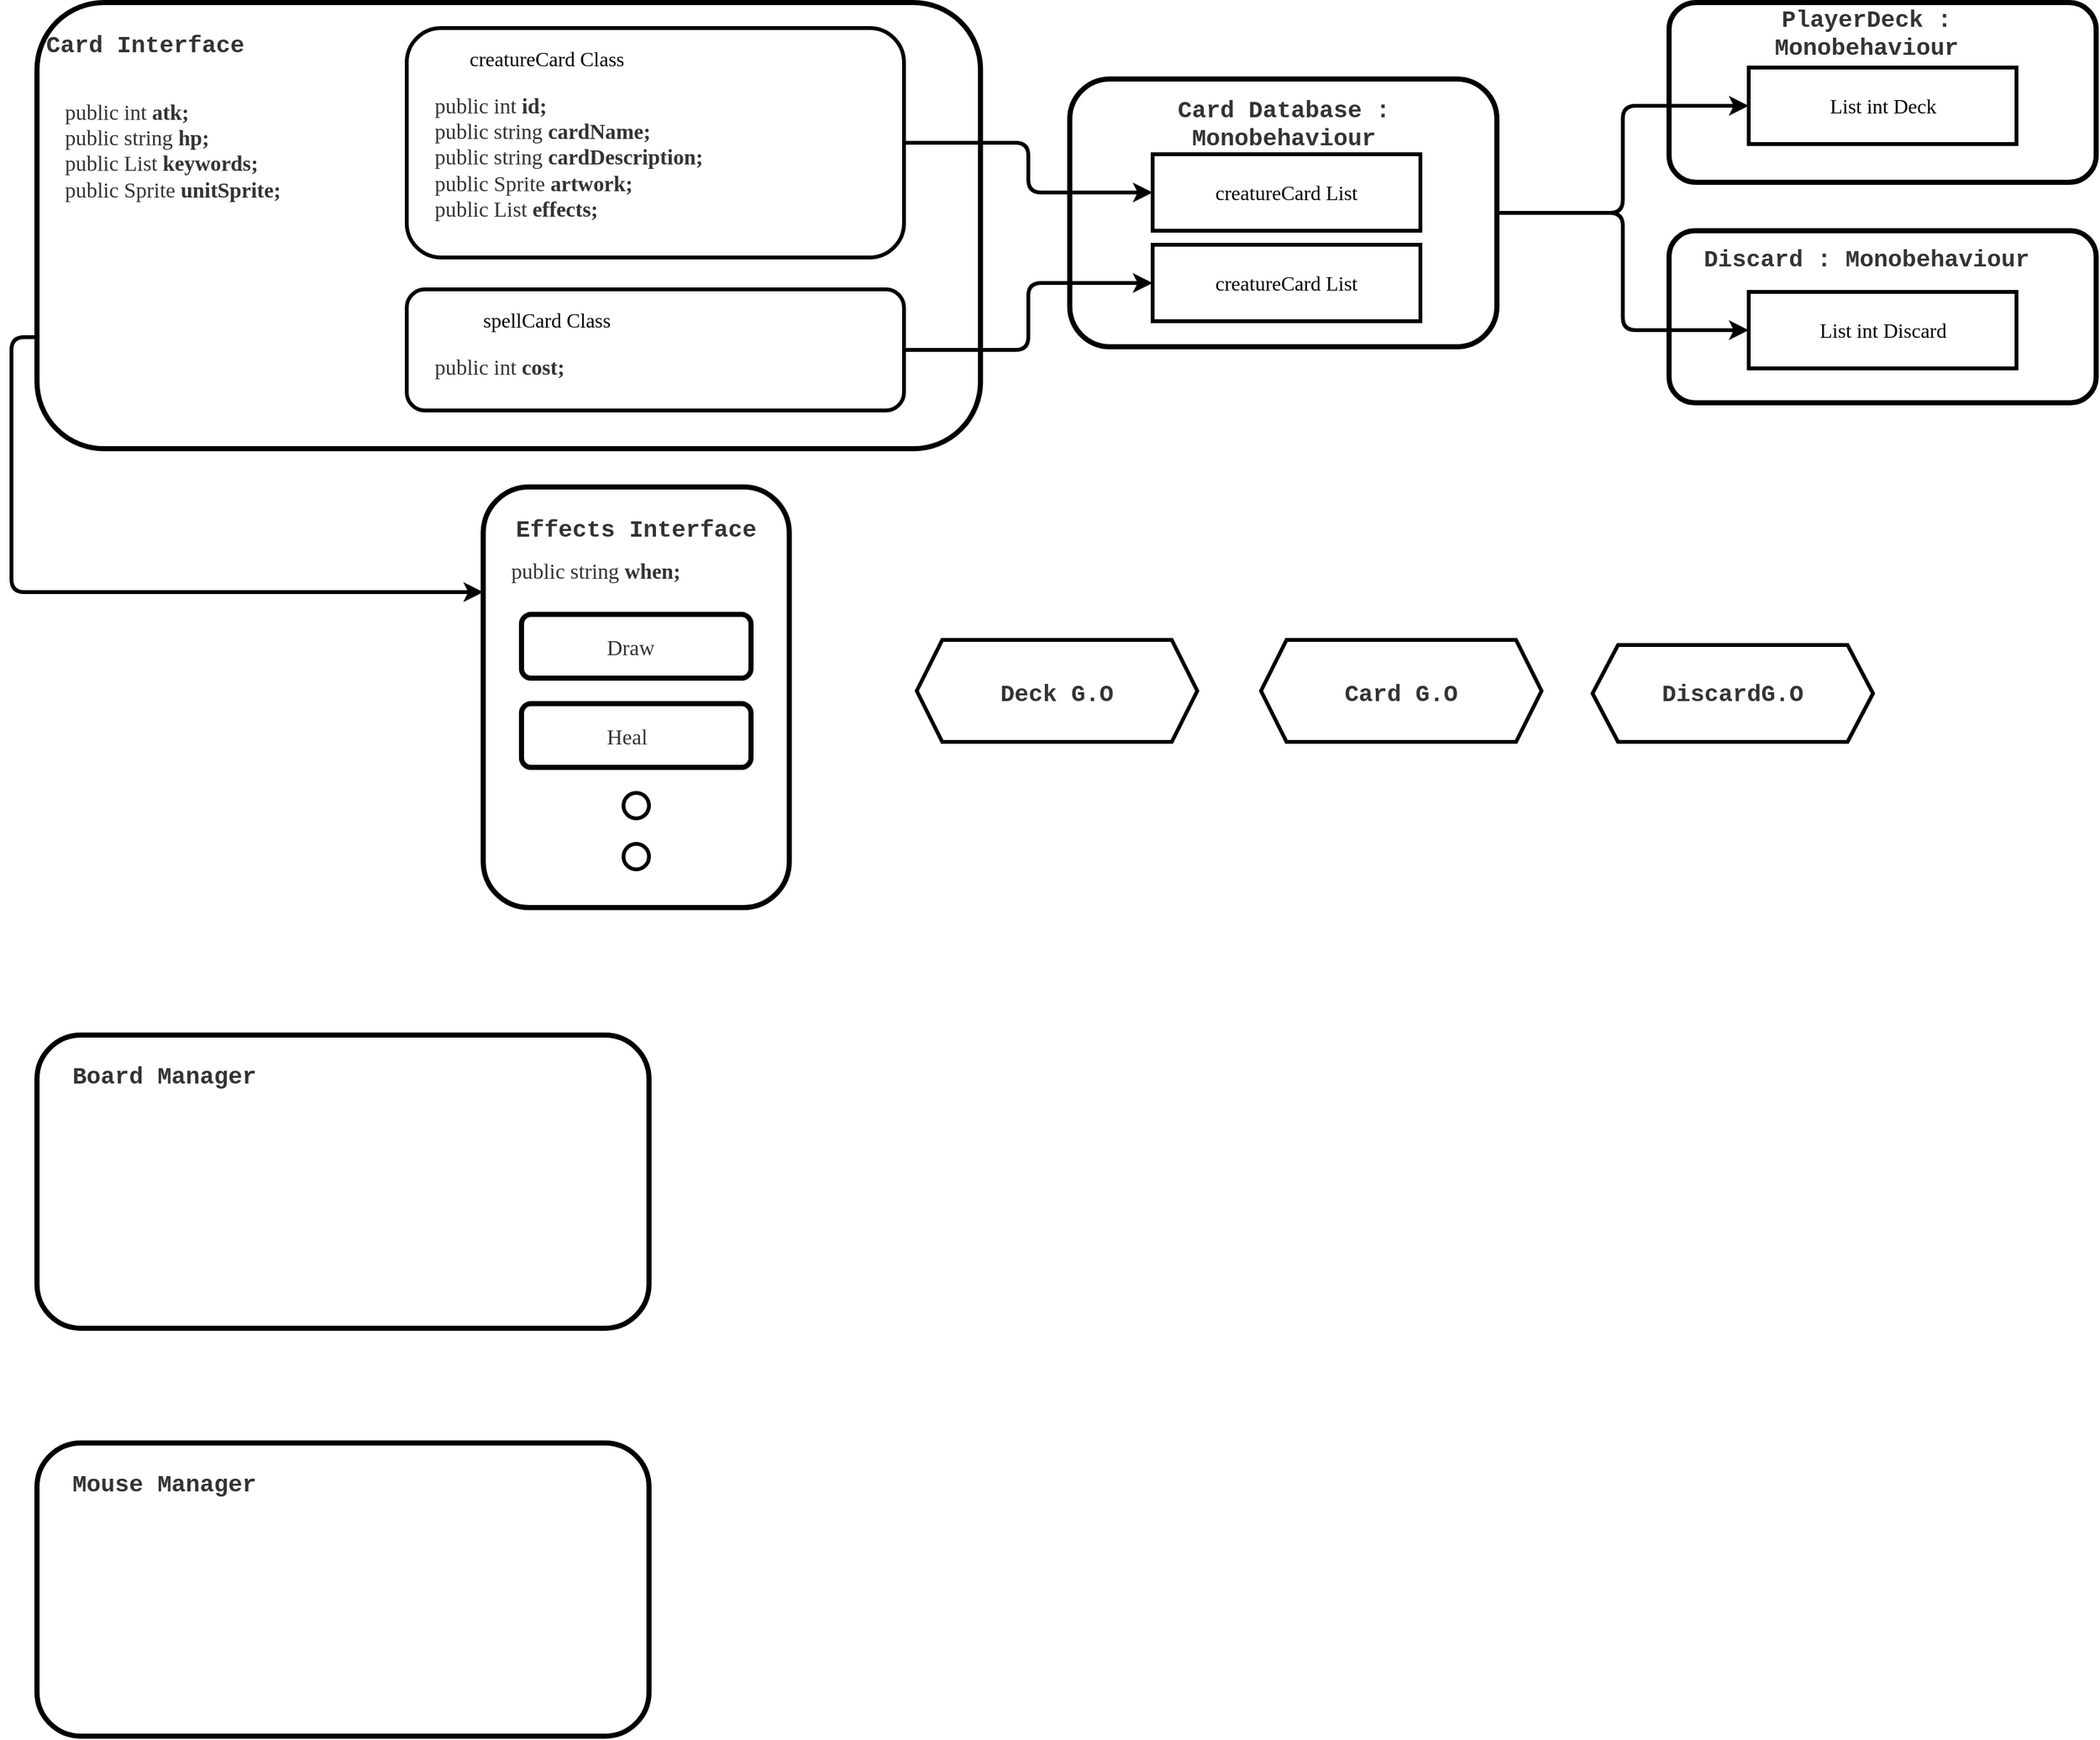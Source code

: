 <mxfile version="16.5.3" type="github">
  <diagram id="C5RBs43oDa-KdzZeNtuy" name="Page-1">
    <mxGraphModel dx="2511" dy="1389" grid="1" gridSize="10" guides="1" tooltips="1" connect="1" arrows="1" fold="1" page="1" pageScale="1" pageWidth="3300" pageHeight="2339" math="0" shadow="0">
      <root>
        <mxCell id="WIyWlLk6GJQsqaUBKTNV-0" />
        <mxCell id="WIyWlLk6GJQsqaUBKTNV-1" parent="WIyWlLk6GJQsqaUBKTNV-0" />
        <mxCell id="e0bECrX3CSkzmX3JzYQU-0" value="" style="rounded=1;whiteSpace=wrap;html=1;strokeWidth=4;" vertex="1" parent="WIyWlLk6GJQsqaUBKTNV-1">
          <mxGeometry x="80" y="90" width="740" height="350" as="geometry" />
        </mxCell>
        <mxCell id="e0bECrX3CSkzmX3JzYQU-2" value="" style="rounded=1;whiteSpace=wrap;html=1;strokeWidth=3;" vertex="1" parent="WIyWlLk6GJQsqaUBKTNV-1">
          <mxGeometry x="370" y="110" width="390" height="180" as="geometry" />
        </mxCell>
        <mxCell id="e0bECrX3CSkzmX3JzYQU-7" value="&lt;font face=&quot;Lucida Console&quot; style=&quot;font-size: 16px&quot;&gt;creatureCard Class&lt;/font&gt;" style="text;html=1;strokeColor=none;fillColor=none;align=center;verticalAlign=middle;whiteSpace=wrap;rounded=0;" vertex="1" parent="WIyWlLk6GJQsqaUBKTNV-1">
          <mxGeometry x="380" y="119" width="200" height="30" as="geometry" />
        </mxCell>
        <mxCell id="e0bECrX3CSkzmX3JzYQU-9" value="&lt;span data-lucid-type=&quot;application/vnd.lucid.text&quot; data-lucid-content=&quot;{&amp;#34;t&amp;#34;:&amp;#34;public int atk\npublic string hp\npublic List keywords\npublic Sprite unitSprite&amp;#34;,&amp;#34;m&amp;#34;:[{&amp;#34;s&amp;#34;:0,&amp;#34;n&amp;#34;:&amp;#34;a&amp;#34;,&amp;#34;v&amp;#34;:&amp;#34;left&amp;#34;},{&amp;#34;s&amp;#34;:0,&amp;#34;n&amp;#34;:&amp;#34;fl&amp;#34;,&amp;#34;v&amp;#34;:18},{&amp;#34;s&amp;#34;:0,&amp;#34;n&amp;#34;:&amp;#34;il&amp;#34;,&amp;#34;v&amp;#34;:18},{&amp;#34;s&amp;#34;:0,&amp;#34;n&amp;#34;:&amp;#34;l&amp;#34;,&amp;#34;v&amp;#34;:&amp;#34;auto&amp;#34;},{&amp;#34;s&amp;#34;:0,&amp;#34;n&amp;#34;:&amp;#34;t&amp;#34;,&amp;#34;v&amp;#34;:&amp;#34;ul&amp;#34;},{&amp;#34;s&amp;#34;:0,&amp;#34;n&amp;#34;:&amp;#34;c&amp;#34;,&amp;#34;v&amp;#34;:&amp;#34;333333ff&amp;#34;,&amp;#34;e&amp;#34;:77},{&amp;#34;s&amp;#34;:0,&amp;#34;n&amp;#34;:&amp;#34;s&amp;#34;,&amp;#34;v&amp;#34;:22.444,&amp;#34;e&amp;#34;:77},{&amp;#34;s&amp;#34;:11,&amp;#34;n&amp;#34;:&amp;#34;b&amp;#34;,&amp;#34;v&amp;#34;:true,&amp;#34;e&amp;#34;:15},{&amp;#34;s&amp;#34;:11,&amp;#34;n&amp;#34;:&amp;#34;fc&amp;#34;,&amp;#34;v&amp;#34;:&amp;#34;Bold&amp;#34;,&amp;#34;e&amp;#34;:15},{&amp;#34;s&amp;#34;:11,&amp;#34;n&amp;#34;:&amp;#34;fid&amp;#34;,&amp;#34;v&amp;#34;:5,&amp;#34;e&amp;#34;:15},{&amp;#34;s&amp;#34;:15,&amp;#34;n&amp;#34;:&amp;#34;a&amp;#34;,&amp;#34;v&amp;#34;:&amp;#34;left&amp;#34;},{&amp;#34;s&amp;#34;:15,&amp;#34;n&amp;#34;:&amp;#34;fl&amp;#34;,&amp;#34;v&amp;#34;:18},{&amp;#34;s&amp;#34;:15,&amp;#34;n&amp;#34;:&amp;#34;il&amp;#34;,&amp;#34;v&amp;#34;:18},{&amp;#34;s&amp;#34;:15,&amp;#34;n&amp;#34;:&amp;#34;l&amp;#34;,&amp;#34;v&amp;#34;:&amp;#34;auto&amp;#34;},{&amp;#34;s&amp;#34;:15,&amp;#34;n&amp;#34;:&amp;#34;t&amp;#34;,&amp;#34;v&amp;#34;:&amp;#34;ul&amp;#34;},{&amp;#34;s&amp;#34;:15,&amp;#34;n&amp;#34;:&amp;#34;fc&amp;#34;,&amp;#34;v&amp;#34;:&amp;#34;Regular&amp;#34;,&amp;#34;e&amp;#34;:29},{&amp;#34;s&amp;#34;:15,&amp;#34;n&amp;#34;:&amp;#34;fid&amp;#34;,&amp;#34;v&amp;#34;:2,&amp;#34;e&amp;#34;:29},{&amp;#34;s&amp;#34;:29,&amp;#34;n&amp;#34;:&amp;#34;b&amp;#34;,&amp;#34;v&amp;#34;:true,&amp;#34;e&amp;#34;:32},{&amp;#34;s&amp;#34;:29,&amp;#34;n&amp;#34;:&amp;#34;fc&amp;#34;,&amp;#34;v&amp;#34;:&amp;#34;Bold&amp;#34;,&amp;#34;e&amp;#34;:32},{&amp;#34;s&amp;#34;:29,&amp;#34;n&amp;#34;:&amp;#34;fid&amp;#34;,&amp;#34;v&amp;#34;:5,&amp;#34;e&amp;#34;:32},{&amp;#34;s&amp;#34;:32,&amp;#34;n&amp;#34;:&amp;#34;a&amp;#34;,&amp;#34;v&amp;#34;:&amp;#34;left&amp;#34;},{&amp;#34;s&amp;#34;:32,&amp;#34;n&amp;#34;:&amp;#34;fl&amp;#34;,&amp;#34;v&amp;#34;:18},{&amp;#34;s&amp;#34;:32,&amp;#34;n&amp;#34;:&amp;#34;il&amp;#34;,&amp;#34;v&amp;#34;:18},{&amp;#34;s&amp;#34;:32,&amp;#34;n&amp;#34;:&amp;#34;l&amp;#34;,&amp;#34;v&amp;#34;:&amp;#34;auto&amp;#34;},{&amp;#34;s&amp;#34;:32,&amp;#34;n&amp;#34;:&amp;#34;t&amp;#34;,&amp;#34;v&amp;#34;:&amp;#34;ul&amp;#34;},{&amp;#34;s&amp;#34;:32,&amp;#34;n&amp;#34;:&amp;#34;fc&amp;#34;,&amp;#34;v&amp;#34;:&amp;#34;Regular&amp;#34;,&amp;#34;e&amp;#34;:44},{&amp;#34;s&amp;#34;:32,&amp;#34;n&amp;#34;:&amp;#34;fid&amp;#34;,&amp;#34;v&amp;#34;:2,&amp;#34;e&amp;#34;:44},{&amp;#34;s&amp;#34;:53,&amp;#34;n&amp;#34;:&amp;#34;a&amp;#34;,&amp;#34;v&amp;#34;:&amp;#34;left&amp;#34;},{&amp;#34;s&amp;#34;:53,&amp;#34;n&amp;#34;:&amp;#34;fl&amp;#34;,&amp;#34;v&amp;#34;:18},{&amp;#34;s&amp;#34;:53,&amp;#34;n&amp;#34;:&amp;#34;il&amp;#34;,&amp;#34;v&amp;#34;:18},{&amp;#34;s&amp;#34;:53,&amp;#34;n&amp;#34;:&amp;#34;l&amp;#34;,&amp;#34;v&amp;#34;:&amp;#34;auto&amp;#34;},{&amp;#34;s&amp;#34;:53,&amp;#34;n&amp;#34;:&amp;#34;t&amp;#34;,&amp;#34;v&amp;#34;:&amp;#34;ul&amp;#34;},{&amp;#34;s&amp;#34;:52,&amp;#34;n&amp;#34;:&amp;#34;fc&amp;#34;,&amp;#34;v&amp;#34;:&amp;#34;Regular&amp;#34;,&amp;#34;e&amp;#34;:67},{&amp;#34;s&amp;#34;:44,&amp;#34;n&amp;#34;:&amp;#34;fc&amp;#34;,&amp;#34;v&amp;#34;:&amp;#34;Bold&amp;#34;,&amp;#34;e&amp;#34;:52},{&amp;#34;s&amp;#34;:44,&amp;#34;n&amp;#34;:&amp;#34;b&amp;#34;,&amp;#34;v&amp;#34;:true,&amp;#34;e&amp;#34;:52},{&amp;#34;s&amp;#34;:52,&amp;#34;n&amp;#34;:&amp;#34;fid&amp;#34;,&amp;#34;v&amp;#34;:2,&amp;#34;e&amp;#34;:67},{&amp;#34;s&amp;#34;:44,&amp;#34;n&amp;#34;:&amp;#34;fid&amp;#34;,&amp;#34;v&amp;#34;:5,&amp;#34;e&amp;#34;:52},{&amp;#34;s&amp;#34;:67,&amp;#34;n&amp;#34;:&amp;#34;fc&amp;#34;,&amp;#34;v&amp;#34;:&amp;#34;Bold&amp;#34;,&amp;#34;e&amp;#34;:77},{&amp;#34;s&amp;#34;:67,&amp;#34;n&amp;#34;:&amp;#34;b&amp;#34;,&amp;#34;v&amp;#34;:true,&amp;#34;e&amp;#34;:77},{&amp;#34;s&amp;#34;:67,&amp;#34;n&amp;#34;:&amp;#34;fid&amp;#34;,&amp;#34;v&amp;#34;:5,&amp;#34;e&amp;#34;:77}]}&quot;&gt;&lt;span style=&quot;text-align: left ; color: #333333 ; font-size: 16.833px&quot;&gt;public int &lt;/span&gt;&lt;span style=&quot;text-align: left ; color: #333333 ; font-size: 16.833px ; font-weight: bold&quot;&gt;atk;&lt;br&gt;&lt;/span&gt;&lt;span style=&quot;text-align: left ; color: #333333 ; font-size: 16.833px&quot;&gt;public string &lt;/span&gt;&lt;span style=&quot;text-align: left ; color: #333333 ; font-size: 16.833px ; font-weight: bold&quot;&gt;hp;&lt;br&gt;&lt;/span&gt;&lt;span style=&quot;text-align: left ; color: #333333 ; font-size: 16.833px&quot;&gt;public List &lt;/span&gt;&lt;span style=&quot;text-align: left ; color: #333333 ; font-size: 16.833px ; font-weight: bold&quot;&gt;keywords;&lt;/span&gt;&lt;span style=&quot;text-align: left ; color: #333333 ; font-size: 16.833px&quot;&gt;&lt;br&gt;&lt;/span&gt;&lt;span style=&quot;text-align: left ; color: #333333 ; font-size: 16.833px&quot;&gt;public Sprite &lt;/span&gt;&lt;span style=&quot;text-align: left ; color: #333333 ; font-size: 16.833px ; font-weight: bold&quot;&gt;unitSprite;&lt;/span&gt;&lt;/span&gt;" style="text;whiteSpace=wrap;html=1;fontFamily=Lucida Console;" vertex="1" parent="WIyWlLk6GJQsqaUBKTNV-1">
          <mxGeometry x="100" y="160" width="270" height="80" as="geometry" />
        </mxCell>
        <mxCell id="e0bECrX3CSkzmX3JzYQU-10" value="&lt;span data-lucid-type=&quot;application/vnd.lucid.text&quot; data-lucid-content=&quot;{&amp;#34;t&amp;#34;:&amp;#34;public int id\npublic string cardName\npublic string cardDescription\npublic Sprite artwork\npublic List effects&amp;#34;,&amp;#34;m&amp;#34;:[{&amp;#34;s&amp;#34;:0,&amp;#34;n&amp;#34;:&amp;#34;a&amp;#34;,&amp;#34;v&amp;#34;:&amp;#34;left&amp;#34;},{&amp;#34;s&amp;#34;:0,&amp;#34;n&amp;#34;:&amp;#34;fl&amp;#34;,&amp;#34;v&amp;#34;:18},{&amp;#34;s&amp;#34;:0,&amp;#34;n&amp;#34;:&amp;#34;il&amp;#34;,&amp;#34;v&amp;#34;:18},{&amp;#34;s&amp;#34;:0,&amp;#34;n&amp;#34;:&amp;#34;l&amp;#34;,&amp;#34;v&amp;#34;:&amp;#34;auto&amp;#34;},{&amp;#34;s&amp;#34;:0,&amp;#34;n&amp;#34;:&amp;#34;t&amp;#34;,&amp;#34;v&amp;#34;:&amp;#34;ul&amp;#34;},{&amp;#34;s&amp;#34;:0,&amp;#34;n&amp;#34;:&amp;#34;c&amp;#34;,&amp;#34;v&amp;#34;:&amp;#34;333333ff&amp;#34;,&amp;#34;e&amp;#34;:108},{&amp;#34;s&amp;#34;:0,&amp;#34;n&amp;#34;:&amp;#34;s&amp;#34;,&amp;#34;v&amp;#34;:22.444,&amp;#34;e&amp;#34;:108},{&amp;#34;s&amp;#34;:11,&amp;#34;n&amp;#34;:&amp;#34;b&amp;#34;,&amp;#34;v&amp;#34;:true,&amp;#34;e&amp;#34;:14},{&amp;#34;s&amp;#34;:11,&amp;#34;n&amp;#34;:&amp;#34;fc&amp;#34;,&amp;#34;v&amp;#34;:&amp;#34;Bold&amp;#34;,&amp;#34;e&amp;#34;:14},{&amp;#34;s&amp;#34;:11,&amp;#34;n&amp;#34;:&amp;#34;fid&amp;#34;,&amp;#34;v&amp;#34;:5,&amp;#34;e&amp;#34;:14},{&amp;#34;s&amp;#34;:14,&amp;#34;n&amp;#34;:&amp;#34;a&amp;#34;,&amp;#34;v&amp;#34;:&amp;#34;left&amp;#34;},{&amp;#34;s&amp;#34;:14,&amp;#34;n&amp;#34;:&amp;#34;fl&amp;#34;,&amp;#34;v&amp;#34;:18},{&amp;#34;s&amp;#34;:14,&amp;#34;n&amp;#34;:&amp;#34;il&amp;#34;,&amp;#34;v&amp;#34;:18},{&amp;#34;s&amp;#34;:14,&amp;#34;n&amp;#34;:&amp;#34;l&amp;#34;,&amp;#34;v&amp;#34;:&amp;#34;auto&amp;#34;},{&amp;#34;s&amp;#34;:14,&amp;#34;n&amp;#34;:&amp;#34;t&amp;#34;,&amp;#34;v&amp;#34;:&amp;#34;ul&amp;#34;},{&amp;#34;s&amp;#34;:14,&amp;#34;n&amp;#34;:&amp;#34;fc&amp;#34;,&amp;#34;v&amp;#34;:&amp;#34;Regular&amp;#34;,&amp;#34;e&amp;#34;:28},{&amp;#34;s&amp;#34;:14,&amp;#34;n&amp;#34;:&amp;#34;fid&amp;#34;,&amp;#34;v&amp;#34;:2,&amp;#34;e&amp;#34;:28},{&amp;#34;s&amp;#34;:28,&amp;#34;n&amp;#34;:&amp;#34;fc&amp;#34;,&amp;#34;v&amp;#34;:&amp;#34;Bold&amp;#34;,&amp;#34;e&amp;#34;:37},{&amp;#34;s&amp;#34;:28,&amp;#34;n&amp;#34;:&amp;#34;b&amp;#34;,&amp;#34;v&amp;#34;:true,&amp;#34;e&amp;#34;:37},{&amp;#34;s&amp;#34;:28,&amp;#34;n&amp;#34;:&amp;#34;fid&amp;#34;,&amp;#34;v&amp;#34;:5,&amp;#34;e&amp;#34;:37},{&amp;#34;s&amp;#34;:37,&amp;#34;n&amp;#34;:&amp;#34;a&amp;#34;,&amp;#34;v&amp;#34;:&amp;#34;left&amp;#34;},{&amp;#34;s&amp;#34;:37,&amp;#34;n&amp;#34;:&amp;#34;fl&amp;#34;,&amp;#34;v&amp;#34;:18},{&amp;#34;s&amp;#34;:37,&amp;#34;n&amp;#34;:&amp;#34;il&amp;#34;,&amp;#34;v&amp;#34;:18},{&amp;#34;s&amp;#34;:37,&amp;#34;n&amp;#34;:&amp;#34;l&amp;#34;,&amp;#34;v&amp;#34;:&amp;#34;auto&amp;#34;},{&amp;#34;s&amp;#34;:37,&amp;#34;n&amp;#34;:&amp;#34;t&amp;#34;,&amp;#34;v&amp;#34;:&amp;#34;ul&amp;#34;},{&amp;#34;s&amp;#34;:37,&amp;#34;n&amp;#34;:&amp;#34;fc&amp;#34;,&amp;#34;v&amp;#34;:&amp;#34;Regular&amp;#34;,&amp;#34;e&amp;#34;:51},{&amp;#34;s&amp;#34;:37,&amp;#34;n&amp;#34;:&amp;#34;fid&amp;#34;,&amp;#34;v&amp;#34;:2,&amp;#34;e&amp;#34;:51},{&amp;#34;s&amp;#34;:51,&amp;#34;n&amp;#34;:&amp;#34;fc&amp;#34;,&amp;#34;v&amp;#34;:&amp;#34;Bold&amp;#34;,&amp;#34;e&amp;#34;:66},{&amp;#34;s&amp;#34;:51,&amp;#34;n&amp;#34;:&amp;#34;b&amp;#34;,&amp;#34;v&amp;#34;:true,&amp;#34;e&amp;#34;:66},{&amp;#34;s&amp;#34;:51,&amp;#34;n&amp;#34;:&amp;#34;fid&amp;#34;,&amp;#34;v&amp;#34;:5,&amp;#34;e&amp;#34;:66},{&amp;#34;s&amp;#34;:66,&amp;#34;n&amp;#34;:&amp;#34;fc&amp;#34;,&amp;#34;v&amp;#34;:&amp;#34;Regular&amp;#34;,&amp;#34;e&amp;#34;:81},{&amp;#34;s&amp;#34;:66,&amp;#34;n&amp;#34;:&amp;#34;fid&amp;#34;,&amp;#34;v&amp;#34;:2,&amp;#34;e&amp;#34;:81},{&amp;#34;s&amp;#34;:67,&amp;#34;n&amp;#34;:&amp;#34;a&amp;#34;,&amp;#34;v&amp;#34;:&amp;#34;left&amp;#34;},{&amp;#34;s&amp;#34;:67,&amp;#34;n&amp;#34;:&amp;#34;fl&amp;#34;,&amp;#34;v&amp;#34;:18},{&amp;#34;s&amp;#34;:67,&amp;#34;n&amp;#34;:&amp;#34;il&amp;#34;,&amp;#34;v&amp;#34;:18},{&amp;#34;s&amp;#34;:67,&amp;#34;n&amp;#34;:&amp;#34;l&amp;#34;,&amp;#34;v&amp;#34;:&amp;#34;auto&amp;#34;},{&amp;#34;s&amp;#34;:67,&amp;#34;n&amp;#34;:&amp;#34;t&amp;#34;,&amp;#34;v&amp;#34;:&amp;#34;ul&amp;#34;},{&amp;#34;s&amp;#34;:81,&amp;#34;n&amp;#34;:&amp;#34;fc&amp;#34;,&amp;#34;v&amp;#34;:&amp;#34;Bold&amp;#34;,&amp;#34;e&amp;#34;:89},{&amp;#34;s&amp;#34;:81,&amp;#34;n&amp;#34;:&amp;#34;b&amp;#34;,&amp;#34;v&amp;#34;:true,&amp;#34;e&amp;#34;:89},{&amp;#34;s&amp;#34;:81,&amp;#34;n&amp;#34;:&amp;#34;fid&amp;#34;,&amp;#34;v&amp;#34;:5,&amp;#34;e&amp;#34;:89},{&amp;#34;s&amp;#34;:89,&amp;#34;n&amp;#34;:&amp;#34;a&amp;#34;,&amp;#34;v&amp;#34;:&amp;#34;left&amp;#34;},{&amp;#34;s&amp;#34;:89,&amp;#34;n&amp;#34;:&amp;#34;fl&amp;#34;,&amp;#34;v&amp;#34;:18},{&amp;#34;s&amp;#34;:89,&amp;#34;n&amp;#34;:&amp;#34;il&amp;#34;,&amp;#34;v&amp;#34;:18},{&amp;#34;s&amp;#34;:89,&amp;#34;n&amp;#34;:&amp;#34;l&amp;#34;,&amp;#34;v&amp;#34;:&amp;#34;auto&amp;#34;},{&amp;#34;s&amp;#34;:89,&amp;#34;n&amp;#34;:&amp;#34;t&amp;#34;,&amp;#34;v&amp;#34;:&amp;#34;ul&amp;#34;},{&amp;#34;s&amp;#34;:89,&amp;#34;n&amp;#34;:&amp;#34;fc&amp;#34;,&amp;#34;v&amp;#34;:&amp;#34;Regular&amp;#34;,&amp;#34;e&amp;#34;:101},{&amp;#34;s&amp;#34;:89,&amp;#34;n&amp;#34;:&amp;#34;fid&amp;#34;,&amp;#34;v&amp;#34;:2,&amp;#34;e&amp;#34;:101},{&amp;#34;s&amp;#34;:101,&amp;#34;n&amp;#34;:&amp;#34;fc&amp;#34;,&amp;#34;v&amp;#34;:&amp;#34;Bold&amp;#34;,&amp;#34;e&amp;#34;:108},{&amp;#34;s&amp;#34;:101,&amp;#34;n&amp;#34;:&amp;#34;b&amp;#34;,&amp;#34;v&amp;#34;:true,&amp;#34;e&amp;#34;:108},{&amp;#34;s&amp;#34;:101,&amp;#34;n&amp;#34;:&amp;#34;fid&amp;#34;,&amp;#34;v&amp;#34;:5,&amp;#34;e&amp;#34;:108}]}&quot;&gt;&lt;span style=&quot;text-align: left ; color: #333333 ; font-size: 16.833px&quot;&gt;public int &lt;/span&gt;&lt;span style=&quot;text-align: left ; color: #333333 ; font-size: 16.833px ; font-weight: bold&quot;&gt;id;&lt;br&gt;&lt;/span&gt;&lt;span style=&quot;text-align: left ; color: #333333 ; font-size: 16.833px&quot;&gt;public string &lt;/span&gt;&lt;span style=&quot;text-align: left ; color: #333333 ; font-size: 16.833px ; font-weight: bold&quot;&gt;cardName;&lt;br&gt;&lt;/span&gt;&lt;span style=&quot;text-align: left ; color: #333333 ; font-size: 16.833px&quot;&gt;public string &lt;/span&gt;&lt;span style=&quot;text-align: left ; color: #333333 ; font-size: 16.833px ; font-weight: bold&quot;&gt;cardDescription;&lt;/span&gt;&lt;span style=&quot;text-align: left ; color: #333333 ; font-size: 16.833px&quot;&gt;&lt;br&gt;&lt;/span&gt;&lt;span style=&quot;text-align: left ; color: #333333 ; font-size: 16.833px&quot;&gt;public Sprite &lt;/span&gt;&lt;span style=&quot;text-align: left ; color: #333333 ; font-size: 16.833px ; font-weight: bold&quot;&gt;artwork;&lt;br&gt;&lt;/span&gt;&lt;span style=&quot;text-align: left ; color: #333333 ; font-size: 16.833px&quot;&gt;public List &lt;/span&gt;&lt;span style=&quot;text-align: left ; color: #333333 ; font-size: 16.833px ; font-weight: bold&quot;&gt;effects;&lt;/span&gt;&lt;/span&gt;" style="text;whiteSpace=wrap;html=1;fontFamily=Lucida Console;" vertex="1" parent="WIyWlLk6GJQsqaUBKTNV-1">
          <mxGeometry x="390" y="155" width="320" height="90" as="geometry" />
        </mxCell>
        <UserObject label="Card Interface" lucidchartObjectId="nDcRBjl5U1kZ" id="e0bECrX3CSkzmX3JzYQU-11">
          <mxCell style="html=1;overflow=block;blockSpacing=1;whiteSpace=wrap;fontSize=18.5;fontFamily=Liberation Mono;fontColor=#333333;fontStyle=1;align=center;spacing=3.8;strokeOpacity=0;fillOpacity=0;rounded=1;absoluteArcSize=1;arcSize=12;fillColor=#ffffff;strokeWidth=0.8;" vertex="1" parent="WIyWlLk6GJQsqaUBKTNV-1">
            <mxGeometry x="75" y="101" width="180" height="48" as="geometry" />
          </mxCell>
        </UserObject>
        <mxCell id="e0bECrX3CSkzmX3JzYQU-12" value="" style="rounded=1;whiteSpace=wrap;html=1;strokeWidth=3;" vertex="1" parent="WIyWlLk6GJQsqaUBKTNV-1">
          <mxGeometry x="370" y="315" width="390" height="95" as="geometry" />
        </mxCell>
        <mxCell id="e0bECrX3CSkzmX3JzYQU-13" value="&lt;font face=&quot;Lucida Console&quot; style=&quot;font-size: 16px&quot;&gt;spellCard Class&lt;/font&gt;" style="text;html=1;strokeColor=none;fillColor=none;align=center;verticalAlign=middle;whiteSpace=wrap;rounded=0;" vertex="1" parent="WIyWlLk6GJQsqaUBKTNV-1">
          <mxGeometry x="380" y="324" width="200" height="30" as="geometry" />
        </mxCell>
        <mxCell id="e0bECrX3CSkzmX3JzYQU-15" value="&lt;span data-lucid-type=&quot;application/vnd.lucid.text&quot; data-lucid-content=&quot;{&amp;#34;t&amp;#34;:&amp;#34;public int id\npublic string cardName\npublic string cardDescription\npublic Sprite artwork\npublic List effects&amp;#34;,&amp;#34;m&amp;#34;:[{&amp;#34;s&amp;#34;:0,&amp;#34;n&amp;#34;:&amp;#34;a&amp;#34;,&amp;#34;v&amp;#34;:&amp;#34;left&amp;#34;},{&amp;#34;s&amp;#34;:0,&amp;#34;n&amp;#34;:&amp;#34;fl&amp;#34;,&amp;#34;v&amp;#34;:18},{&amp;#34;s&amp;#34;:0,&amp;#34;n&amp;#34;:&amp;#34;il&amp;#34;,&amp;#34;v&amp;#34;:18},{&amp;#34;s&amp;#34;:0,&amp;#34;n&amp;#34;:&amp;#34;l&amp;#34;,&amp;#34;v&amp;#34;:&amp;#34;auto&amp;#34;},{&amp;#34;s&amp;#34;:0,&amp;#34;n&amp;#34;:&amp;#34;t&amp;#34;,&amp;#34;v&amp;#34;:&amp;#34;ul&amp;#34;},{&amp;#34;s&amp;#34;:0,&amp;#34;n&amp;#34;:&amp;#34;c&amp;#34;,&amp;#34;v&amp;#34;:&amp;#34;333333ff&amp;#34;,&amp;#34;e&amp;#34;:108},{&amp;#34;s&amp;#34;:0,&amp;#34;n&amp;#34;:&amp;#34;s&amp;#34;,&amp;#34;v&amp;#34;:22.444,&amp;#34;e&amp;#34;:108},{&amp;#34;s&amp;#34;:11,&amp;#34;n&amp;#34;:&amp;#34;b&amp;#34;,&amp;#34;v&amp;#34;:true,&amp;#34;e&amp;#34;:14},{&amp;#34;s&amp;#34;:11,&amp;#34;n&amp;#34;:&amp;#34;fc&amp;#34;,&amp;#34;v&amp;#34;:&amp;#34;Bold&amp;#34;,&amp;#34;e&amp;#34;:14},{&amp;#34;s&amp;#34;:11,&amp;#34;n&amp;#34;:&amp;#34;fid&amp;#34;,&amp;#34;v&amp;#34;:5,&amp;#34;e&amp;#34;:14},{&amp;#34;s&amp;#34;:14,&amp;#34;n&amp;#34;:&amp;#34;a&amp;#34;,&amp;#34;v&amp;#34;:&amp;#34;left&amp;#34;},{&amp;#34;s&amp;#34;:14,&amp;#34;n&amp;#34;:&amp;#34;fl&amp;#34;,&amp;#34;v&amp;#34;:18},{&amp;#34;s&amp;#34;:14,&amp;#34;n&amp;#34;:&amp;#34;il&amp;#34;,&amp;#34;v&amp;#34;:18},{&amp;#34;s&amp;#34;:14,&amp;#34;n&amp;#34;:&amp;#34;l&amp;#34;,&amp;#34;v&amp;#34;:&amp;#34;auto&amp;#34;},{&amp;#34;s&amp;#34;:14,&amp;#34;n&amp;#34;:&amp;#34;t&amp;#34;,&amp;#34;v&amp;#34;:&amp;#34;ul&amp;#34;},{&amp;#34;s&amp;#34;:14,&amp;#34;n&amp;#34;:&amp;#34;fc&amp;#34;,&amp;#34;v&amp;#34;:&amp;#34;Regular&amp;#34;,&amp;#34;e&amp;#34;:28},{&amp;#34;s&amp;#34;:14,&amp;#34;n&amp;#34;:&amp;#34;fid&amp;#34;,&amp;#34;v&amp;#34;:2,&amp;#34;e&amp;#34;:28},{&amp;#34;s&amp;#34;:28,&amp;#34;n&amp;#34;:&amp;#34;fc&amp;#34;,&amp;#34;v&amp;#34;:&amp;#34;Bold&amp;#34;,&amp;#34;e&amp;#34;:37},{&amp;#34;s&amp;#34;:28,&amp;#34;n&amp;#34;:&amp;#34;b&amp;#34;,&amp;#34;v&amp;#34;:true,&amp;#34;e&amp;#34;:37},{&amp;#34;s&amp;#34;:28,&amp;#34;n&amp;#34;:&amp;#34;fid&amp;#34;,&amp;#34;v&amp;#34;:5,&amp;#34;e&amp;#34;:37},{&amp;#34;s&amp;#34;:37,&amp;#34;n&amp;#34;:&amp;#34;a&amp;#34;,&amp;#34;v&amp;#34;:&amp;#34;left&amp;#34;},{&amp;#34;s&amp;#34;:37,&amp;#34;n&amp;#34;:&amp;#34;fl&amp;#34;,&amp;#34;v&amp;#34;:18},{&amp;#34;s&amp;#34;:37,&amp;#34;n&amp;#34;:&amp;#34;il&amp;#34;,&amp;#34;v&amp;#34;:18},{&amp;#34;s&amp;#34;:37,&amp;#34;n&amp;#34;:&amp;#34;l&amp;#34;,&amp;#34;v&amp;#34;:&amp;#34;auto&amp;#34;},{&amp;#34;s&amp;#34;:37,&amp;#34;n&amp;#34;:&amp;#34;t&amp;#34;,&amp;#34;v&amp;#34;:&amp;#34;ul&amp;#34;},{&amp;#34;s&amp;#34;:37,&amp;#34;n&amp;#34;:&amp;#34;fc&amp;#34;,&amp;#34;v&amp;#34;:&amp;#34;Regular&amp;#34;,&amp;#34;e&amp;#34;:51},{&amp;#34;s&amp;#34;:37,&amp;#34;n&amp;#34;:&amp;#34;fid&amp;#34;,&amp;#34;v&amp;#34;:2,&amp;#34;e&amp;#34;:51},{&amp;#34;s&amp;#34;:51,&amp;#34;n&amp;#34;:&amp;#34;fc&amp;#34;,&amp;#34;v&amp;#34;:&amp;#34;Bold&amp;#34;,&amp;#34;e&amp;#34;:66},{&amp;#34;s&amp;#34;:51,&amp;#34;n&amp;#34;:&amp;#34;b&amp;#34;,&amp;#34;v&amp;#34;:true,&amp;#34;e&amp;#34;:66},{&amp;#34;s&amp;#34;:51,&amp;#34;n&amp;#34;:&amp;#34;fid&amp;#34;,&amp;#34;v&amp;#34;:5,&amp;#34;e&amp;#34;:66},{&amp;#34;s&amp;#34;:66,&amp;#34;n&amp;#34;:&amp;#34;fc&amp;#34;,&amp;#34;v&amp;#34;:&amp;#34;Regular&amp;#34;,&amp;#34;e&amp;#34;:81},{&amp;#34;s&amp;#34;:66,&amp;#34;n&amp;#34;:&amp;#34;fid&amp;#34;,&amp;#34;v&amp;#34;:2,&amp;#34;e&amp;#34;:81},{&amp;#34;s&amp;#34;:67,&amp;#34;n&amp;#34;:&amp;#34;a&amp;#34;,&amp;#34;v&amp;#34;:&amp;#34;left&amp;#34;},{&amp;#34;s&amp;#34;:67,&amp;#34;n&amp;#34;:&amp;#34;fl&amp;#34;,&amp;#34;v&amp;#34;:18},{&amp;#34;s&amp;#34;:67,&amp;#34;n&amp;#34;:&amp;#34;il&amp;#34;,&amp;#34;v&amp;#34;:18},{&amp;#34;s&amp;#34;:67,&amp;#34;n&amp;#34;:&amp;#34;l&amp;#34;,&amp;#34;v&amp;#34;:&amp;#34;auto&amp;#34;},{&amp;#34;s&amp;#34;:67,&amp;#34;n&amp;#34;:&amp;#34;t&amp;#34;,&amp;#34;v&amp;#34;:&amp;#34;ul&amp;#34;},{&amp;#34;s&amp;#34;:81,&amp;#34;n&amp;#34;:&amp;#34;fc&amp;#34;,&amp;#34;v&amp;#34;:&amp;#34;Bold&amp;#34;,&amp;#34;e&amp;#34;:89},{&amp;#34;s&amp;#34;:81,&amp;#34;n&amp;#34;:&amp;#34;b&amp;#34;,&amp;#34;v&amp;#34;:true,&amp;#34;e&amp;#34;:89},{&amp;#34;s&amp;#34;:81,&amp;#34;n&amp;#34;:&amp;#34;fid&amp;#34;,&amp;#34;v&amp;#34;:5,&amp;#34;e&amp;#34;:89},{&amp;#34;s&amp;#34;:89,&amp;#34;n&amp;#34;:&amp;#34;a&amp;#34;,&amp;#34;v&amp;#34;:&amp;#34;left&amp;#34;},{&amp;#34;s&amp;#34;:89,&amp;#34;n&amp;#34;:&amp;#34;fl&amp;#34;,&amp;#34;v&amp;#34;:18},{&amp;#34;s&amp;#34;:89,&amp;#34;n&amp;#34;:&amp;#34;il&amp;#34;,&amp;#34;v&amp;#34;:18},{&amp;#34;s&amp;#34;:89,&amp;#34;n&amp;#34;:&amp;#34;l&amp;#34;,&amp;#34;v&amp;#34;:&amp;#34;auto&amp;#34;},{&amp;#34;s&amp;#34;:89,&amp;#34;n&amp;#34;:&amp;#34;t&amp;#34;,&amp;#34;v&amp;#34;:&amp;#34;ul&amp;#34;},{&amp;#34;s&amp;#34;:89,&amp;#34;n&amp;#34;:&amp;#34;fc&amp;#34;,&amp;#34;v&amp;#34;:&amp;#34;Regular&amp;#34;,&amp;#34;e&amp;#34;:101},{&amp;#34;s&amp;#34;:89,&amp;#34;n&amp;#34;:&amp;#34;fid&amp;#34;,&amp;#34;v&amp;#34;:2,&amp;#34;e&amp;#34;:101},{&amp;#34;s&amp;#34;:101,&amp;#34;n&amp;#34;:&amp;#34;fc&amp;#34;,&amp;#34;v&amp;#34;:&amp;#34;Bold&amp;#34;,&amp;#34;e&amp;#34;:108},{&amp;#34;s&amp;#34;:101,&amp;#34;n&amp;#34;:&amp;#34;b&amp;#34;,&amp;#34;v&amp;#34;:true,&amp;#34;e&amp;#34;:108},{&amp;#34;s&amp;#34;:101,&amp;#34;n&amp;#34;:&amp;#34;fid&amp;#34;,&amp;#34;v&amp;#34;:5,&amp;#34;e&amp;#34;:108}]}&quot;&gt;&lt;span style=&quot;text-align: left ; color: #333333 ; font-size: 16.833px&quot;&gt;public int &lt;b&gt;cost;&lt;/b&gt;&lt;/span&gt;&lt;/span&gt;" style="text;whiteSpace=wrap;html=1;fontFamily=Lucida Console;" vertex="1" parent="WIyWlLk6GJQsqaUBKTNV-1">
          <mxGeometry x="390" y="360" width="320" height="30" as="geometry" />
        </mxCell>
        <mxCell id="e0bECrX3CSkzmX3JzYQU-16" value="" style="rounded=1;whiteSpace=wrap;html=1;strokeWidth=4;" vertex="1" parent="WIyWlLk6GJQsqaUBKTNV-1">
          <mxGeometry x="890" y="150" width="335" height="210" as="geometry" />
        </mxCell>
        <UserObject label="Card Database : Monobehaviour" lucidchartObjectId="nDcRBjl5U1kZ" id="e0bECrX3CSkzmX3JzYQU-17">
          <mxCell style="html=1;overflow=block;blockSpacing=1;whiteSpace=wrap;fontSize=18.5;fontFamily=Liberation Mono;fontColor=#333333;fontStyle=1;align=center;spacing=3.8;strokeOpacity=0;fillOpacity=0;rounded=1;absoluteArcSize=1;arcSize=12;fillColor=#ffffff;strokeWidth=0.8;" vertex="1" parent="WIyWlLk6GJQsqaUBKTNV-1">
            <mxGeometry x="912.5" y="161" width="290" height="48" as="geometry" />
          </mxCell>
        </UserObject>
        <mxCell id="e0bECrX3CSkzmX3JzYQU-18" value="creatureCard List" style="rounded=0;whiteSpace=wrap;html=1;fontFamily=Lucida Console;fontSize=16;strokeWidth=3;" vertex="1" parent="WIyWlLk6GJQsqaUBKTNV-1">
          <mxGeometry x="955" y="209" width="210" height="60" as="geometry" />
        </mxCell>
        <mxCell id="e0bECrX3CSkzmX3JzYQU-19" value="creatureCard List" style="rounded=0;whiteSpace=wrap;html=1;fontFamily=Lucida Console;fontSize=16;strokeWidth=3;" vertex="1" parent="WIyWlLk6GJQsqaUBKTNV-1">
          <mxGeometry x="955" y="280" width="210" height="60" as="geometry" />
        </mxCell>
        <mxCell id="e0bECrX3CSkzmX3JzYQU-20" style="edgeStyle=orthogonalEdgeStyle;rounded=1;orthogonalLoop=1;jettySize=auto;html=1;exitX=1;exitY=0.5;exitDx=0;exitDy=0;entryX=0;entryY=0.5;entryDx=0;entryDy=0;fontFamily=Lucida Console;fontSize=16;strokeWidth=3;" edge="1" parent="WIyWlLk6GJQsqaUBKTNV-1" source="e0bECrX3CSkzmX3JzYQU-2" target="e0bECrX3CSkzmX3JzYQU-18">
          <mxGeometry relative="1" as="geometry" />
        </mxCell>
        <mxCell id="e0bECrX3CSkzmX3JzYQU-21" style="edgeStyle=orthogonalEdgeStyle;rounded=1;orthogonalLoop=1;jettySize=auto;html=1;exitX=1;exitY=0.5;exitDx=0;exitDy=0;entryX=0;entryY=0.5;entryDx=0;entryDy=0;fontFamily=Lucida Console;fontSize=16;strokeWidth=3;" edge="1" parent="WIyWlLk6GJQsqaUBKTNV-1" source="e0bECrX3CSkzmX3JzYQU-12" target="e0bECrX3CSkzmX3JzYQU-19">
          <mxGeometry relative="1" as="geometry" />
        </mxCell>
        <mxCell id="e0bECrX3CSkzmX3JzYQU-22" value="" style="rounded=1;whiteSpace=wrap;html=1;strokeWidth=4;" vertex="1" parent="WIyWlLk6GJQsqaUBKTNV-1">
          <mxGeometry x="1360" y="90" width="335" height="141" as="geometry" />
        </mxCell>
        <UserObject label="PlayerDeck : Monobehaviour" lucidchartObjectId="nDcRBjl5U1kZ" id="e0bECrX3CSkzmX3JzYQU-23">
          <mxCell style="html=1;overflow=block;blockSpacing=1;whiteSpace=wrap;fontSize=18.5;fontFamily=Liberation Mono;fontColor=#333333;fontStyle=1;align=center;spacing=3.8;strokeOpacity=0;fillOpacity=0;rounded=1;absoluteArcSize=1;arcSize=12;fillColor=#ffffff;strokeWidth=0.8;" vertex="1" parent="WIyWlLk6GJQsqaUBKTNV-1">
            <mxGeometry x="1370" y="90" width="290" height="48" as="geometry" />
          </mxCell>
        </UserObject>
        <mxCell id="e0bECrX3CSkzmX3JzYQU-24" value="List int Deck" style="rounded=0;whiteSpace=wrap;html=1;fontFamily=Lucida Console;fontSize=16;strokeWidth=3;" vertex="1" parent="WIyWlLk6GJQsqaUBKTNV-1">
          <mxGeometry x="1422.5" y="141" width="210" height="60" as="geometry" />
        </mxCell>
        <mxCell id="e0bECrX3CSkzmX3JzYQU-25" value="" style="rounded=1;whiteSpace=wrap;html=1;strokeWidth=4;" vertex="1" parent="WIyWlLk6GJQsqaUBKTNV-1">
          <mxGeometry x="1360" y="269" width="335" height="135" as="geometry" />
        </mxCell>
        <UserObject label="Discard : Monobehaviour" lucidchartObjectId="nDcRBjl5U1kZ" id="e0bECrX3CSkzmX3JzYQU-26">
          <mxCell style="html=1;overflow=block;blockSpacing=1;whiteSpace=wrap;fontSize=18.5;fontFamily=Liberation Mono;fontColor=#333333;fontStyle=1;align=center;spacing=3.8;strokeOpacity=0;fillOpacity=0;rounded=1;absoluteArcSize=1;arcSize=12;fillColor=#ffffff;strokeWidth=0.8;" vertex="1" parent="WIyWlLk6GJQsqaUBKTNV-1">
            <mxGeometry x="1370" y="269" width="290" height="48" as="geometry" />
          </mxCell>
        </UserObject>
        <mxCell id="e0bECrX3CSkzmX3JzYQU-27" value="List int Discard" style="rounded=0;whiteSpace=wrap;html=1;fontFamily=Lucida Console;fontSize=16;strokeWidth=3;" vertex="1" parent="WIyWlLk6GJQsqaUBKTNV-1">
          <mxGeometry x="1422.5" y="317" width="210" height="60" as="geometry" />
        </mxCell>
        <mxCell id="e0bECrX3CSkzmX3JzYQU-28" style="edgeStyle=orthogonalEdgeStyle;rounded=1;orthogonalLoop=1;jettySize=auto;html=1;exitX=1;exitY=0.5;exitDx=0;exitDy=0;entryX=0;entryY=0.5;entryDx=0;entryDy=0;fontFamily=Lucida Console;fontSize=16;strokeWidth=3;" edge="1" parent="WIyWlLk6GJQsqaUBKTNV-1" source="e0bECrX3CSkzmX3JzYQU-16" target="e0bECrX3CSkzmX3JzYQU-24">
          <mxGeometry relative="1" as="geometry" />
        </mxCell>
        <mxCell id="e0bECrX3CSkzmX3JzYQU-29" style="edgeStyle=orthogonalEdgeStyle;rounded=1;orthogonalLoop=1;jettySize=auto;html=1;exitX=1;exitY=0.5;exitDx=0;exitDy=0;entryX=0;entryY=0.5;entryDx=0;entryDy=0;fontFamily=Lucida Console;fontSize=16;strokeWidth=3;" edge="1" parent="WIyWlLk6GJQsqaUBKTNV-1" source="e0bECrX3CSkzmX3JzYQU-16" target="e0bECrX3CSkzmX3JzYQU-27">
          <mxGeometry relative="1" as="geometry" />
        </mxCell>
        <mxCell id="e0bECrX3CSkzmX3JzYQU-39" value="" style="group" vertex="1" connectable="0" parent="WIyWlLk6GJQsqaUBKTNV-1">
          <mxGeometry x="405" y="470" width="290" height="330" as="geometry" />
        </mxCell>
        <mxCell id="e0bECrX3CSkzmX3JzYQU-30" value="" style="rounded=1;whiteSpace=wrap;html=1;strokeWidth=4;" vertex="1" parent="e0bECrX3CSkzmX3JzYQU-39">
          <mxGeometry x="25" width="240" height="330" as="geometry" />
        </mxCell>
        <UserObject label="Effects Interface" lucidchartObjectId="nDcRBjl5U1kZ" id="e0bECrX3CSkzmX3JzYQU-31">
          <mxCell style="html=1;overflow=block;blockSpacing=1;whiteSpace=wrap;fontSize=18.5;fontFamily=Liberation Mono;fontColor=#333333;fontStyle=1;align=center;spacing=3.8;strokeOpacity=0;fillOpacity=0;rounded=1;absoluteArcSize=1;arcSize=12;fillColor=#ffffff;strokeWidth=0.8;" vertex="1" parent="e0bECrX3CSkzmX3JzYQU-39">
            <mxGeometry y="11" width="290" height="48" as="geometry" />
          </mxCell>
        </UserObject>
        <mxCell id="e0bECrX3CSkzmX3JzYQU-32" value="" style="rounded=1;whiteSpace=wrap;html=1;strokeWidth=4;" vertex="1" parent="e0bECrX3CSkzmX3JzYQU-39">
          <mxGeometry x="55" y="100" width="180" height="50" as="geometry" />
        </mxCell>
        <mxCell id="e0bECrX3CSkzmX3JzYQU-33" value="&lt;span data-lucid-type=&quot;application/vnd.lucid.text&quot; data-lucid-content=&quot;{&amp;#34;t&amp;#34;:&amp;#34;public int atk\npublic string hp\npublic List keywords\npublic Sprite unitSprite&amp;#34;,&amp;#34;m&amp;#34;:[{&amp;#34;s&amp;#34;:0,&amp;#34;n&amp;#34;:&amp;#34;a&amp;#34;,&amp;#34;v&amp;#34;:&amp;#34;left&amp;#34;},{&amp;#34;s&amp;#34;:0,&amp;#34;n&amp;#34;:&amp;#34;fl&amp;#34;,&amp;#34;v&amp;#34;:18},{&amp;#34;s&amp;#34;:0,&amp;#34;n&amp;#34;:&amp;#34;il&amp;#34;,&amp;#34;v&amp;#34;:18},{&amp;#34;s&amp;#34;:0,&amp;#34;n&amp;#34;:&amp;#34;l&amp;#34;,&amp;#34;v&amp;#34;:&amp;#34;auto&amp;#34;},{&amp;#34;s&amp;#34;:0,&amp;#34;n&amp;#34;:&amp;#34;t&amp;#34;,&amp;#34;v&amp;#34;:&amp;#34;ul&amp;#34;},{&amp;#34;s&amp;#34;:0,&amp;#34;n&amp;#34;:&amp;#34;c&amp;#34;,&amp;#34;v&amp;#34;:&amp;#34;333333ff&amp;#34;,&amp;#34;e&amp;#34;:77},{&amp;#34;s&amp;#34;:0,&amp;#34;n&amp;#34;:&amp;#34;s&amp;#34;,&amp;#34;v&amp;#34;:22.444,&amp;#34;e&amp;#34;:77},{&amp;#34;s&amp;#34;:11,&amp;#34;n&amp;#34;:&amp;#34;b&amp;#34;,&amp;#34;v&amp;#34;:true,&amp;#34;e&amp;#34;:15},{&amp;#34;s&amp;#34;:11,&amp;#34;n&amp;#34;:&amp;#34;fc&amp;#34;,&amp;#34;v&amp;#34;:&amp;#34;Bold&amp;#34;,&amp;#34;e&amp;#34;:15},{&amp;#34;s&amp;#34;:11,&amp;#34;n&amp;#34;:&amp;#34;fid&amp;#34;,&amp;#34;v&amp;#34;:5,&amp;#34;e&amp;#34;:15},{&amp;#34;s&amp;#34;:15,&amp;#34;n&amp;#34;:&amp;#34;a&amp;#34;,&amp;#34;v&amp;#34;:&amp;#34;left&amp;#34;},{&amp;#34;s&amp;#34;:15,&amp;#34;n&amp;#34;:&amp;#34;fl&amp;#34;,&amp;#34;v&amp;#34;:18},{&amp;#34;s&amp;#34;:15,&amp;#34;n&amp;#34;:&amp;#34;il&amp;#34;,&amp;#34;v&amp;#34;:18},{&amp;#34;s&amp;#34;:15,&amp;#34;n&amp;#34;:&amp;#34;l&amp;#34;,&amp;#34;v&amp;#34;:&amp;#34;auto&amp;#34;},{&amp;#34;s&amp;#34;:15,&amp;#34;n&amp;#34;:&amp;#34;t&amp;#34;,&amp;#34;v&amp;#34;:&amp;#34;ul&amp;#34;},{&amp;#34;s&amp;#34;:15,&amp;#34;n&amp;#34;:&amp;#34;fc&amp;#34;,&amp;#34;v&amp;#34;:&amp;#34;Regular&amp;#34;,&amp;#34;e&amp;#34;:29},{&amp;#34;s&amp;#34;:15,&amp;#34;n&amp;#34;:&amp;#34;fid&amp;#34;,&amp;#34;v&amp;#34;:2,&amp;#34;e&amp;#34;:29},{&amp;#34;s&amp;#34;:29,&amp;#34;n&amp;#34;:&amp;#34;b&amp;#34;,&amp;#34;v&amp;#34;:true,&amp;#34;e&amp;#34;:32},{&amp;#34;s&amp;#34;:29,&amp;#34;n&amp;#34;:&amp;#34;fc&amp;#34;,&amp;#34;v&amp;#34;:&amp;#34;Bold&amp;#34;,&amp;#34;e&amp;#34;:32},{&amp;#34;s&amp;#34;:29,&amp;#34;n&amp;#34;:&amp;#34;fid&amp;#34;,&amp;#34;v&amp;#34;:5,&amp;#34;e&amp;#34;:32},{&amp;#34;s&amp;#34;:32,&amp;#34;n&amp;#34;:&amp;#34;a&amp;#34;,&amp;#34;v&amp;#34;:&amp;#34;left&amp;#34;},{&amp;#34;s&amp;#34;:32,&amp;#34;n&amp;#34;:&amp;#34;fl&amp;#34;,&amp;#34;v&amp;#34;:18},{&amp;#34;s&amp;#34;:32,&amp;#34;n&amp;#34;:&amp;#34;il&amp;#34;,&amp;#34;v&amp;#34;:18},{&amp;#34;s&amp;#34;:32,&amp;#34;n&amp;#34;:&amp;#34;l&amp;#34;,&amp;#34;v&amp;#34;:&amp;#34;auto&amp;#34;},{&amp;#34;s&amp;#34;:32,&amp;#34;n&amp;#34;:&amp;#34;t&amp;#34;,&amp;#34;v&amp;#34;:&amp;#34;ul&amp;#34;},{&amp;#34;s&amp;#34;:32,&amp;#34;n&amp;#34;:&amp;#34;fc&amp;#34;,&amp;#34;v&amp;#34;:&amp;#34;Regular&amp;#34;,&amp;#34;e&amp;#34;:44},{&amp;#34;s&amp;#34;:32,&amp;#34;n&amp;#34;:&amp;#34;fid&amp;#34;,&amp;#34;v&amp;#34;:2,&amp;#34;e&amp;#34;:44},{&amp;#34;s&amp;#34;:53,&amp;#34;n&amp;#34;:&amp;#34;a&amp;#34;,&amp;#34;v&amp;#34;:&amp;#34;left&amp;#34;},{&amp;#34;s&amp;#34;:53,&amp;#34;n&amp;#34;:&amp;#34;fl&amp;#34;,&amp;#34;v&amp;#34;:18},{&amp;#34;s&amp;#34;:53,&amp;#34;n&amp;#34;:&amp;#34;il&amp;#34;,&amp;#34;v&amp;#34;:18},{&amp;#34;s&amp;#34;:53,&amp;#34;n&amp;#34;:&amp;#34;l&amp;#34;,&amp;#34;v&amp;#34;:&amp;#34;auto&amp;#34;},{&amp;#34;s&amp;#34;:53,&amp;#34;n&amp;#34;:&amp;#34;t&amp;#34;,&amp;#34;v&amp;#34;:&amp;#34;ul&amp;#34;},{&amp;#34;s&amp;#34;:52,&amp;#34;n&amp;#34;:&amp;#34;fc&amp;#34;,&amp;#34;v&amp;#34;:&amp;#34;Regular&amp;#34;,&amp;#34;e&amp;#34;:67},{&amp;#34;s&amp;#34;:44,&amp;#34;n&amp;#34;:&amp;#34;fc&amp;#34;,&amp;#34;v&amp;#34;:&amp;#34;Bold&amp;#34;,&amp;#34;e&amp;#34;:52},{&amp;#34;s&amp;#34;:44,&amp;#34;n&amp;#34;:&amp;#34;b&amp;#34;,&amp;#34;v&amp;#34;:true,&amp;#34;e&amp;#34;:52},{&amp;#34;s&amp;#34;:52,&amp;#34;n&amp;#34;:&amp;#34;fid&amp;#34;,&amp;#34;v&amp;#34;:2,&amp;#34;e&amp;#34;:67},{&amp;#34;s&amp;#34;:44,&amp;#34;n&amp;#34;:&amp;#34;fid&amp;#34;,&amp;#34;v&amp;#34;:5,&amp;#34;e&amp;#34;:52},{&amp;#34;s&amp;#34;:67,&amp;#34;n&amp;#34;:&amp;#34;fc&amp;#34;,&amp;#34;v&amp;#34;:&amp;#34;Bold&amp;#34;,&amp;#34;e&amp;#34;:77},{&amp;#34;s&amp;#34;:67,&amp;#34;n&amp;#34;:&amp;#34;b&amp;#34;,&amp;#34;v&amp;#34;:true,&amp;#34;e&amp;#34;:77},{&amp;#34;s&amp;#34;:67,&amp;#34;n&amp;#34;:&amp;#34;fid&amp;#34;,&amp;#34;v&amp;#34;:5,&amp;#34;e&amp;#34;:77}]}&quot;&gt;&lt;span style=&quot;text-align: left ; color: #333333 ; font-size: 16.833px&quot;&gt;public string&amp;nbsp;&lt;/span&gt;&lt;span style=&quot;text-align: left ; color: #333333 ; font-size: 16.833px ; font-weight: bold&quot;&gt;when;&lt;/span&gt;&lt;br&gt;&lt;/span&gt;" style="text;whiteSpace=wrap;html=1;fontFamily=Lucida Console;" vertex="1" parent="e0bECrX3CSkzmX3JzYQU-39">
          <mxGeometry x="45" y="50" width="200" height="30" as="geometry" />
        </mxCell>
        <mxCell id="e0bECrX3CSkzmX3JzYQU-34" value="&lt;span data-lucid-type=&quot;application/vnd.lucid.text&quot; data-lucid-content=&quot;{&amp;#34;t&amp;#34;:&amp;#34;public int atk\npublic string hp\npublic List keywords\npublic Sprite unitSprite&amp;#34;,&amp;#34;m&amp;#34;:[{&amp;#34;s&amp;#34;:0,&amp;#34;n&amp;#34;:&amp;#34;a&amp;#34;,&amp;#34;v&amp;#34;:&amp;#34;left&amp;#34;},{&amp;#34;s&amp;#34;:0,&amp;#34;n&amp;#34;:&amp;#34;fl&amp;#34;,&amp;#34;v&amp;#34;:18},{&amp;#34;s&amp;#34;:0,&amp;#34;n&amp;#34;:&amp;#34;il&amp;#34;,&amp;#34;v&amp;#34;:18},{&amp;#34;s&amp;#34;:0,&amp;#34;n&amp;#34;:&amp;#34;l&amp;#34;,&amp;#34;v&amp;#34;:&amp;#34;auto&amp;#34;},{&amp;#34;s&amp;#34;:0,&amp;#34;n&amp;#34;:&amp;#34;t&amp;#34;,&amp;#34;v&amp;#34;:&amp;#34;ul&amp;#34;},{&amp;#34;s&amp;#34;:0,&amp;#34;n&amp;#34;:&amp;#34;c&amp;#34;,&amp;#34;v&amp;#34;:&amp;#34;333333ff&amp;#34;,&amp;#34;e&amp;#34;:77},{&amp;#34;s&amp;#34;:0,&amp;#34;n&amp;#34;:&amp;#34;s&amp;#34;,&amp;#34;v&amp;#34;:22.444,&amp;#34;e&amp;#34;:77},{&amp;#34;s&amp;#34;:11,&amp;#34;n&amp;#34;:&amp;#34;b&amp;#34;,&amp;#34;v&amp;#34;:true,&amp;#34;e&amp;#34;:15},{&amp;#34;s&amp;#34;:11,&amp;#34;n&amp;#34;:&amp;#34;fc&amp;#34;,&amp;#34;v&amp;#34;:&amp;#34;Bold&amp;#34;,&amp;#34;e&amp;#34;:15},{&amp;#34;s&amp;#34;:11,&amp;#34;n&amp;#34;:&amp;#34;fid&amp;#34;,&amp;#34;v&amp;#34;:5,&amp;#34;e&amp;#34;:15},{&amp;#34;s&amp;#34;:15,&amp;#34;n&amp;#34;:&amp;#34;a&amp;#34;,&amp;#34;v&amp;#34;:&amp;#34;left&amp;#34;},{&amp;#34;s&amp;#34;:15,&amp;#34;n&amp;#34;:&amp;#34;fl&amp;#34;,&amp;#34;v&amp;#34;:18},{&amp;#34;s&amp;#34;:15,&amp;#34;n&amp;#34;:&amp;#34;il&amp;#34;,&amp;#34;v&amp;#34;:18},{&amp;#34;s&amp;#34;:15,&amp;#34;n&amp;#34;:&amp;#34;l&amp;#34;,&amp;#34;v&amp;#34;:&amp;#34;auto&amp;#34;},{&amp;#34;s&amp;#34;:15,&amp;#34;n&amp;#34;:&amp;#34;t&amp;#34;,&amp;#34;v&amp;#34;:&amp;#34;ul&amp;#34;},{&amp;#34;s&amp;#34;:15,&amp;#34;n&amp;#34;:&amp;#34;fc&amp;#34;,&amp;#34;v&amp;#34;:&amp;#34;Regular&amp;#34;,&amp;#34;e&amp;#34;:29},{&amp;#34;s&amp;#34;:15,&amp;#34;n&amp;#34;:&amp;#34;fid&amp;#34;,&amp;#34;v&amp;#34;:2,&amp;#34;e&amp;#34;:29},{&amp;#34;s&amp;#34;:29,&amp;#34;n&amp;#34;:&amp;#34;b&amp;#34;,&amp;#34;v&amp;#34;:true,&amp;#34;e&amp;#34;:32},{&amp;#34;s&amp;#34;:29,&amp;#34;n&amp;#34;:&amp;#34;fc&amp;#34;,&amp;#34;v&amp;#34;:&amp;#34;Bold&amp;#34;,&amp;#34;e&amp;#34;:32},{&amp;#34;s&amp;#34;:29,&amp;#34;n&amp;#34;:&amp;#34;fid&amp;#34;,&amp;#34;v&amp;#34;:5,&amp;#34;e&amp;#34;:32},{&amp;#34;s&amp;#34;:32,&amp;#34;n&amp;#34;:&amp;#34;a&amp;#34;,&amp;#34;v&amp;#34;:&amp;#34;left&amp;#34;},{&amp;#34;s&amp;#34;:32,&amp;#34;n&amp;#34;:&amp;#34;fl&amp;#34;,&amp;#34;v&amp;#34;:18},{&amp;#34;s&amp;#34;:32,&amp;#34;n&amp;#34;:&amp;#34;il&amp;#34;,&amp;#34;v&amp;#34;:18},{&amp;#34;s&amp;#34;:32,&amp;#34;n&amp;#34;:&amp;#34;l&amp;#34;,&amp;#34;v&amp;#34;:&amp;#34;auto&amp;#34;},{&amp;#34;s&amp;#34;:32,&amp;#34;n&amp;#34;:&amp;#34;t&amp;#34;,&amp;#34;v&amp;#34;:&amp;#34;ul&amp;#34;},{&amp;#34;s&amp;#34;:32,&amp;#34;n&amp;#34;:&amp;#34;fc&amp;#34;,&amp;#34;v&amp;#34;:&amp;#34;Regular&amp;#34;,&amp;#34;e&amp;#34;:44},{&amp;#34;s&amp;#34;:32,&amp;#34;n&amp;#34;:&amp;#34;fid&amp;#34;,&amp;#34;v&amp;#34;:2,&amp;#34;e&amp;#34;:44},{&amp;#34;s&amp;#34;:53,&amp;#34;n&amp;#34;:&amp;#34;a&amp;#34;,&amp;#34;v&amp;#34;:&amp;#34;left&amp;#34;},{&amp;#34;s&amp;#34;:53,&amp;#34;n&amp;#34;:&amp;#34;fl&amp;#34;,&amp;#34;v&amp;#34;:18},{&amp;#34;s&amp;#34;:53,&amp;#34;n&amp;#34;:&amp;#34;il&amp;#34;,&amp;#34;v&amp;#34;:18},{&amp;#34;s&amp;#34;:53,&amp;#34;n&amp;#34;:&amp;#34;l&amp;#34;,&amp;#34;v&amp;#34;:&amp;#34;auto&amp;#34;},{&amp;#34;s&amp;#34;:53,&amp;#34;n&amp;#34;:&amp;#34;t&amp;#34;,&amp;#34;v&amp;#34;:&amp;#34;ul&amp;#34;},{&amp;#34;s&amp;#34;:52,&amp;#34;n&amp;#34;:&amp;#34;fc&amp;#34;,&amp;#34;v&amp;#34;:&amp;#34;Regular&amp;#34;,&amp;#34;e&amp;#34;:67},{&amp;#34;s&amp;#34;:44,&amp;#34;n&amp;#34;:&amp;#34;fc&amp;#34;,&amp;#34;v&amp;#34;:&amp;#34;Bold&amp;#34;,&amp;#34;e&amp;#34;:52},{&amp;#34;s&amp;#34;:44,&amp;#34;n&amp;#34;:&amp;#34;b&amp;#34;,&amp;#34;v&amp;#34;:true,&amp;#34;e&amp;#34;:52},{&amp;#34;s&amp;#34;:52,&amp;#34;n&amp;#34;:&amp;#34;fid&amp;#34;,&amp;#34;v&amp;#34;:2,&amp;#34;e&amp;#34;:67},{&amp;#34;s&amp;#34;:44,&amp;#34;n&amp;#34;:&amp;#34;fid&amp;#34;,&amp;#34;v&amp;#34;:5,&amp;#34;e&amp;#34;:52},{&amp;#34;s&amp;#34;:67,&amp;#34;n&amp;#34;:&amp;#34;fc&amp;#34;,&amp;#34;v&amp;#34;:&amp;#34;Bold&amp;#34;,&amp;#34;e&amp;#34;:77},{&amp;#34;s&amp;#34;:67,&amp;#34;n&amp;#34;:&amp;#34;b&amp;#34;,&amp;#34;v&amp;#34;:true,&amp;#34;e&amp;#34;:77},{&amp;#34;s&amp;#34;:67,&amp;#34;n&amp;#34;:&amp;#34;fid&amp;#34;,&amp;#34;v&amp;#34;:5,&amp;#34;e&amp;#34;:77}]}&quot;&gt;&lt;font color=&quot;#333333&quot;&gt;&lt;span style=&quot;font-size: 16.833px&quot;&gt;Draw&lt;/span&gt;&lt;/font&gt;&lt;br&gt;&lt;/span&gt;" style="text;whiteSpace=wrap;html=1;fontFamily=Lucida Console;" vertex="1" parent="e0bECrX3CSkzmX3JzYQU-39">
          <mxGeometry x="120" y="110" width="50" height="30" as="geometry" />
        </mxCell>
        <mxCell id="e0bECrX3CSkzmX3JzYQU-35" value="" style="rounded=1;whiteSpace=wrap;html=1;strokeWidth=4;" vertex="1" parent="e0bECrX3CSkzmX3JzYQU-39">
          <mxGeometry x="55" y="170" width="180" height="50" as="geometry" />
        </mxCell>
        <mxCell id="e0bECrX3CSkzmX3JzYQU-36" value="&lt;span data-lucid-type=&quot;application/vnd.lucid.text&quot; data-lucid-content=&quot;{&amp;#34;t&amp;#34;:&amp;#34;public int atk\npublic string hp\npublic List keywords\npublic Sprite unitSprite&amp;#34;,&amp;#34;m&amp;#34;:[{&amp;#34;s&amp;#34;:0,&amp;#34;n&amp;#34;:&amp;#34;a&amp;#34;,&amp;#34;v&amp;#34;:&amp;#34;left&amp;#34;},{&amp;#34;s&amp;#34;:0,&amp;#34;n&amp;#34;:&amp;#34;fl&amp;#34;,&amp;#34;v&amp;#34;:18},{&amp;#34;s&amp;#34;:0,&amp;#34;n&amp;#34;:&amp;#34;il&amp;#34;,&amp;#34;v&amp;#34;:18},{&amp;#34;s&amp;#34;:0,&amp;#34;n&amp;#34;:&amp;#34;l&amp;#34;,&amp;#34;v&amp;#34;:&amp;#34;auto&amp;#34;},{&amp;#34;s&amp;#34;:0,&amp;#34;n&amp;#34;:&amp;#34;t&amp;#34;,&amp;#34;v&amp;#34;:&amp;#34;ul&amp;#34;},{&amp;#34;s&amp;#34;:0,&amp;#34;n&amp;#34;:&amp;#34;c&amp;#34;,&amp;#34;v&amp;#34;:&amp;#34;333333ff&amp;#34;,&amp;#34;e&amp;#34;:77},{&amp;#34;s&amp;#34;:0,&amp;#34;n&amp;#34;:&amp;#34;s&amp;#34;,&amp;#34;v&amp;#34;:22.444,&amp;#34;e&amp;#34;:77},{&amp;#34;s&amp;#34;:11,&amp;#34;n&amp;#34;:&amp;#34;b&amp;#34;,&amp;#34;v&amp;#34;:true,&amp;#34;e&amp;#34;:15},{&amp;#34;s&amp;#34;:11,&amp;#34;n&amp;#34;:&amp;#34;fc&amp;#34;,&amp;#34;v&amp;#34;:&amp;#34;Bold&amp;#34;,&amp;#34;e&amp;#34;:15},{&amp;#34;s&amp;#34;:11,&amp;#34;n&amp;#34;:&amp;#34;fid&amp;#34;,&amp;#34;v&amp;#34;:5,&amp;#34;e&amp;#34;:15},{&amp;#34;s&amp;#34;:15,&amp;#34;n&amp;#34;:&amp;#34;a&amp;#34;,&amp;#34;v&amp;#34;:&amp;#34;left&amp;#34;},{&amp;#34;s&amp;#34;:15,&amp;#34;n&amp;#34;:&amp;#34;fl&amp;#34;,&amp;#34;v&amp;#34;:18},{&amp;#34;s&amp;#34;:15,&amp;#34;n&amp;#34;:&amp;#34;il&amp;#34;,&amp;#34;v&amp;#34;:18},{&amp;#34;s&amp;#34;:15,&amp;#34;n&amp;#34;:&amp;#34;l&amp;#34;,&amp;#34;v&amp;#34;:&amp;#34;auto&amp;#34;},{&amp;#34;s&amp;#34;:15,&amp;#34;n&amp;#34;:&amp;#34;t&amp;#34;,&amp;#34;v&amp;#34;:&amp;#34;ul&amp;#34;},{&amp;#34;s&amp;#34;:15,&amp;#34;n&amp;#34;:&amp;#34;fc&amp;#34;,&amp;#34;v&amp;#34;:&amp;#34;Regular&amp;#34;,&amp;#34;e&amp;#34;:29},{&amp;#34;s&amp;#34;:15,&amp;#34;n&amp;#34;:&amp;#34;fid&amp;#34;,&amp;#34;v&amp;#34;:2,&amp;#34;e&amp;#34;:29},{&amp;#34;s&amp;#34;:29,&amp;#34;n&amp;#34;:&amp;#34;b&amp;#34;,&amp;#34;v&amp;#34;:true,&amp;#34;e&amp;#34;:32},{&amp;#34;s&amp;#34;:29,&amp;#34;n&amp;#34;:&amp;#34;fc&amp;#34;,&amp;#34;v&amp;#34;:&amp;#34;Bold&amp;#34;,&amp;#34;e&amp;#34;:32},{&amp;#34;s&amp;#34;:29,&amp;#34;n&amp;#34;:&amp;#34;fid&amp;#34;,&amp;#34;v&amp;#34;:5,&amp;#34;e&amp;#34;:32},{&amp;#34;s&amp;#34;:32,&amp;#34;n&amp;#34;:&amp;#34;a&amp;#34;,&amp;#34;v&amp;#34;:&amp;#34;left&amp;#34;},{&amp;#34;s&amp;#34;:32,&amp;#34;n&amp;#34;:&amp;#34;fl&amp;#34;,&amp;#34;v&amp;#34;:18},{&amp;#34;s&amp;#34;:32,&amp;#34;n&amp;#34;:&amp;#34;il&amp;#34;,&amp;#34;v&amp;#34;:18},{&amp;#34;s&amp;#34;:32,&amp;#34;n&amp;#34;:&amp;#34;l&amp;#34;,&amp;#34;v&amp;#34;:&amp;#34;auto&amp;#34;},{&amp;#34;s&amp;#34;:32,&amp;#34;n&amp;#34;:&amp;#34;t&amp;#34;,&amp;#34;v&amp;#34;:&amp;#34;ul&amp;#34;},{&amp;#34;s&amp;#34;:32,&amp;#34;n&amp;#34;:&amp;#34;fc&amp;#34;,&amp;#34;v&amp;#34;:&amp;#34;Regular&amp;#34;,&amp;#34;e&amp;#34;:44},{&amp;#34;s&amp;#34;:32,&amp;#34;n&amp;#34;:&amp;#34;fid&amp;#34;,&amp;#34;v&amp;#34;:2,&amp;#34;e&amp;#34;:44},{&amp;#34;s&amp;#34;:53,&amp;#34;n&amp;#34;:&amp;#34;a&amp;#34;,&amp;#34;v&amp;#34;:&amp;#34;left&amp;#34;},{&amp;#34;s&amp;#34;:53,&amp;#34;n&amp;#34;:&amp;#34;fl&amp;#34;,&amp;#34;v&amp;#34;:18},{&amp;#34;s&amp;#34;:53,&amp;#34;n&amp;#34;:&amp;#34;il&amp;#34;,&amp;#34;v&amp;#34;:18},{&amp;#34;s&amp;#34;:53,&amp;#34;n&amp;#34;:&amp;#34;l&amp;#34;,&amp;#34;v&amp;#34;:&amp;#34;auto&amp;#34;},{&amp;#34;s&amp;#34;:53,&amp;#34;n&amp;#34;:&amp;#34;t&amp;#34;,&amp;#34;v&amp;#34;:&amp;#34;ul&amp;#34;},{&amp;#34;s&amp;#34;:52,&amp;#34;n&amp;#34;:&amp;#34;fc&amp;#34;,&amp;#34;v&amp;#34;:&amp;#34;Regular&amp;#34;,&amp;#34;e&amp;#34;:67},{&amp;#34;s&amp;#34;:44,&amp;#34;n&amp;#34;:&amp;#34;fc&amp;#34;,&amp;#34;v&amp;#34;:&amp;#34;Bold&amp;#34;,&amp;#34;e&amp;#34;:52},{&amp;#34;s&amp;#34;:44,&amp;#34;n&amp;#34;:&amp;#34;b&amp;#34;,&amp;#34;v&amp;#34;:true,&amp;#34;e&amp;#34;:52},{&amp;#34;s&amp;#34;:52,&amp;#34;n&amp;#34;:&amp;#34;fid&amp;#34;,&amp;#34;v&amp;#34;:2,&amp;#34;e&amp;#34;:67},{&amp;#34;s&amp;#34;:44,&amp;#34;n&amp;#34;:&amp;#34;fid&amp;#34;,&amp;#34;v&amp;#34;:5,&amp;#34;e&amp;#34;:52},{&amp;#34;s&amp;#34;:67,&amp;#34;n&amp;#34;:&amp;#34;fc&amp;#34;,&amp;#34;v&amp;#34;:&amp;#34;Bold&amp;#34;,&amp;#34;e&amp;#34;:77},{&amp;#34;s&amp;#34;:67,&amp;#34;n&amp;#34;:&amp;#34;b&amp;#34;,&amp;#34;v&amp;#34;:true,&amp;#34;e&amp;#34;:77},{&amp;#34;s&amp;#34;:67,&amp;#34;n&amp;#34;:&amp;#34;fid&amp;#34;,&amp;#34;v&amp;#34;:5,&amp;#34;e&amp;#34;:77}]}&quot;&gt;&lt;font color=&quot;#333333&quot;&gt;&lt;span style=&quot;font-size: 16.833px&quot;&gt;Heal&lt;/span&gt;&lt;/font&gt;&lt;br&gt;&lt;/span&gt;" style="text;whiteSpace=wrap;html=1;fontFamily=Lucida Console;" vertex="1" parent="e0bECrX3CSkzmX3JzYQU-39">
          <mxGeometry x="120" y="180" width="50" height="30" as="geometry" />
        </mxCell>
        <mxCell id="e0bECrX3CSkzmX3JzYQU-37" value="" style="ellipse;whiteSpace=wrap;html=1;aspect=fixed;fontFamily=Lucida Console;fontSize=16;strokeWidth=3;" vertex="1" parent="e0bECrX3CSkzmX3JzYQU-39">
          <mxGeometry x="135" y="240" width="20" height="20" as="geometry" />
        </mxCell>
        <mxCell id="e0bECrX3CSkzmX3JzYQU-38" value="" style="ellipse;whiteSpace=wrap;html=1;aspect=fixed;fontFamily=Lucida Console;fontSize=16;strokeWidth=3;" vertex="1" parent="e0bECrX3CSkzmX3JzYQU-39">
          <mxGeometry x="135" y="280" width="20" height="20" as="geometry" />
        </mxCell>
        <mxCell id="e0bECrX3CSkzmX3JzYQU-40" value="" style="rounded=1;whiteSpace=wrap;html=1;strokeWidth=4;" vertex="1" parent="WIyWlLk6GJQsqaUBKTNV-1">
          <mxGeometry x="80" y="900" width="480" height="230" as="geometry" />
        </mxCell>
        <UserObject label="Board Manager" lucidchartObjectId="nDcRBjl5U1kZ" id="e0bECrX3CSkzmX3JzYQU-41">
          <mxCell style="html=1;overflow=block;blockSpacing=1;whiteSpace=wrap;fontSize=18.5;fontFamily=Liberation Mono;fontColor=#333333;fontStyle=1;align=center;spacing=3.8;strokeOpacity=0;fillOpacity=0;rounded=1;absoluteArcSize=1;arcSize=12;fillColor=#ffffff;strokeWidth=0.8;" vertex="1" parent="WIyWlLk6GJQsqaUBKTNV-1">
            <mxGeometry x="90" y="910" width="180" height="48" as="geometry" />
          </mxCell>
        </UserObject>
        <mxCell id="e0bECrX3CSkzmX3JzYQU-42" value="" style="rounded=1;whiteSpace=wrap;html=1;strokeWidth=4;" vertex="1" parent="WIyWlLk6GJQsqaUBKTNV-1">
          <mxGeometry x="80" y="1220" width="480" height="230" as="geometry" />
        </mxCell>
        <UserObject label="Mouse Manager" lucidchartObjectId="nDcRBjl5U1kZ" id="e0bECrX3CSkzmX3JzYQU-43">
          <mxCell style="html=1;overflow=block;blockSpacing=1;whiteSpace=wrap;fontSize=18.5;fontFamily=Liberation Mono;fontColor=#333333;fontStyle=1;align=center;spacing=3.8;strokeOpacity=0;fillOpacity=0;rounded=1;absoluteArcSize=1;arcSize=12;fillColor=#ffffff;strokeWidth=0.8;" vertex="1" parent="WIyWlLk6GJQsqaUBKTNV-1">
            <mxGeometry x="90" y="1230" width="180" height="48" as="geometry" />
          </mxCell>
        </UserObject>
        <mxCell id="e0bECrX3CSkzmX3JzYQU-44" style="edgeStyle=orthogonalEdgeStyle;rounded=1;orthogonalLoop=1;jettySize=auto;html=1;exitX=0;exitY=0.75;exitDx=0;exitDy=0;entryX=0;entryY=0.25;entryDx=0;entryDy=0;fontFamily=Lucida Console;fontSize=16;strokeWidth=3;" edge="1" parent="WIyWlLk6GJQsqaUBKTNV-1" source="e0bECrX3CSkzmX3JzYQU-0" target="e0bECrX3CSkzmX3JzYQU-30">
          <mxGeometry relative="1" as="geometry" />
        </mxCell>
        <mxCell id="e0bECrX3CSkzmX3JzYQU-47" value="" style="shape=hexagon;perimeter=hexagonPerimeter2;whiteSpace=wrap;html=1;fixedSize=1;fontFamily=Lucida Console;fontSize=16;strokeWidth=3;" vertex="1" parent="WIyWlLk6GJQsqaUBKTNV-1">
          <mxGeometry x="1040" y="590" width="220" height="80" as="geometry" />
        </mxCell>
        <UserObject label="Card G.O" lucidchartObjectId="nDcRBjl5U1kZ" id="e0bECrX3CSkzmX3JzYQU-48">
          <mxCell style="html=1;overflow=block;blockSpacing=1;whiteSpace=wrap;fontSize=18.5;fontFamily=Liberation Mono;fontColor=#333333;fontStyle=1;align=center;spacing=3.8;strokeOpacity=0;fillOpacity=0;rounded=1;absoluteArcSize=1;arcSize=12;fillColor=#ffffff;strokeWidth=0.8;" vertex="1" parent="WIyWlLk6GJQsqaUBKTNV-1">
            <mxGeometry x="1060" y="610" width="180" height="48" as="geometry" />
          </mxCell>
        </UserObject>
        <mxCell id="e0bECrX3CSkzmX3JzYQU-51" value="" style="shape=hexagon;perimeter=hexagonPerimeter2;whiteSpace=wrap;html=1;fixedSize=1;fontFamily=Lucida Console;fontSize=16;strokeWidth=3;" vertex="1" parent="WIyWlLk6GJQsqaUBKTNV-1">
          <mxGeometry x="1300" y="594" width="220" height="76" as="geometry" />
        </mxCell>
        <UserObject label="DiscardG.O" lucidchartObjectId="nDcRBjl5U1kZ" id="e0bECrX3CSkzmX3JzYQU-52">
          <mxCell style="html=1;overflow=block;blockSpacing=1;whiteSpace=wrap;fontSize=18.5;fontFamily=Liberation Mono;fontColor=#333333;fontStyle=1;align=center;spacing=3.8;strokeOpacity=0;fillOpacity=0;rounded=1;absoluteArcSize=1;arcSize=12;fillColor=#ffffff;strokeWidth=0.8;" vertex="1" parent="WIyWlLk6GJQsqaUBKTNV-1">
            <mxGeometry x="1320" y="610" width="180" height="48" as="geometry" />
          </mxCell>
        </UserObject>
        <mxCell id="e0bECrX3CSkzmX3JzYQU-53" value="" style="shape=hexagon;perimeter=hexagonPerimeter2;whiteSpace=wrap;html=1;fixedSize=1;fontFamily=Lucida Console;fontSize=16;strokeWidth=3;" vertex="1" parent="WIyWlLk6GJQsqaUBKTNV-1">
          <mxGeometry x="770" y="590" width="220" height="80" as="geometry" />
        </mxCell>
        <UserObject label="Deck G.O" lucidchartObjectId="nDcRBjl5U1kZ" id="e0bECrX3CSkzmX3JzYQU-54">
          <mxCell style="html=1;overflow=block;blockSpacing=1;whiteSpace=wrap;fontSize=18.5;fontFamily=Liberation Mono;fontColor=#333333;fontStyle=1;align=center;spacing=3.8;strokeOpacity=0;fillOpacity=0;rounded=1;absoluteArcSize=1;arcSize=12;fillColor=#ffffff;strokeWidth=0.8;" vertex="1" parent="WIyWlLk6GJQsqaUBKTNV-1">
            <mxGeometry x="790" y="610" width="180" height="48" as="geometry" />
          </mxCell>
        </UserObject>
      </root>
    </mxGraphModel>
  </diagram>
</mxfile>
